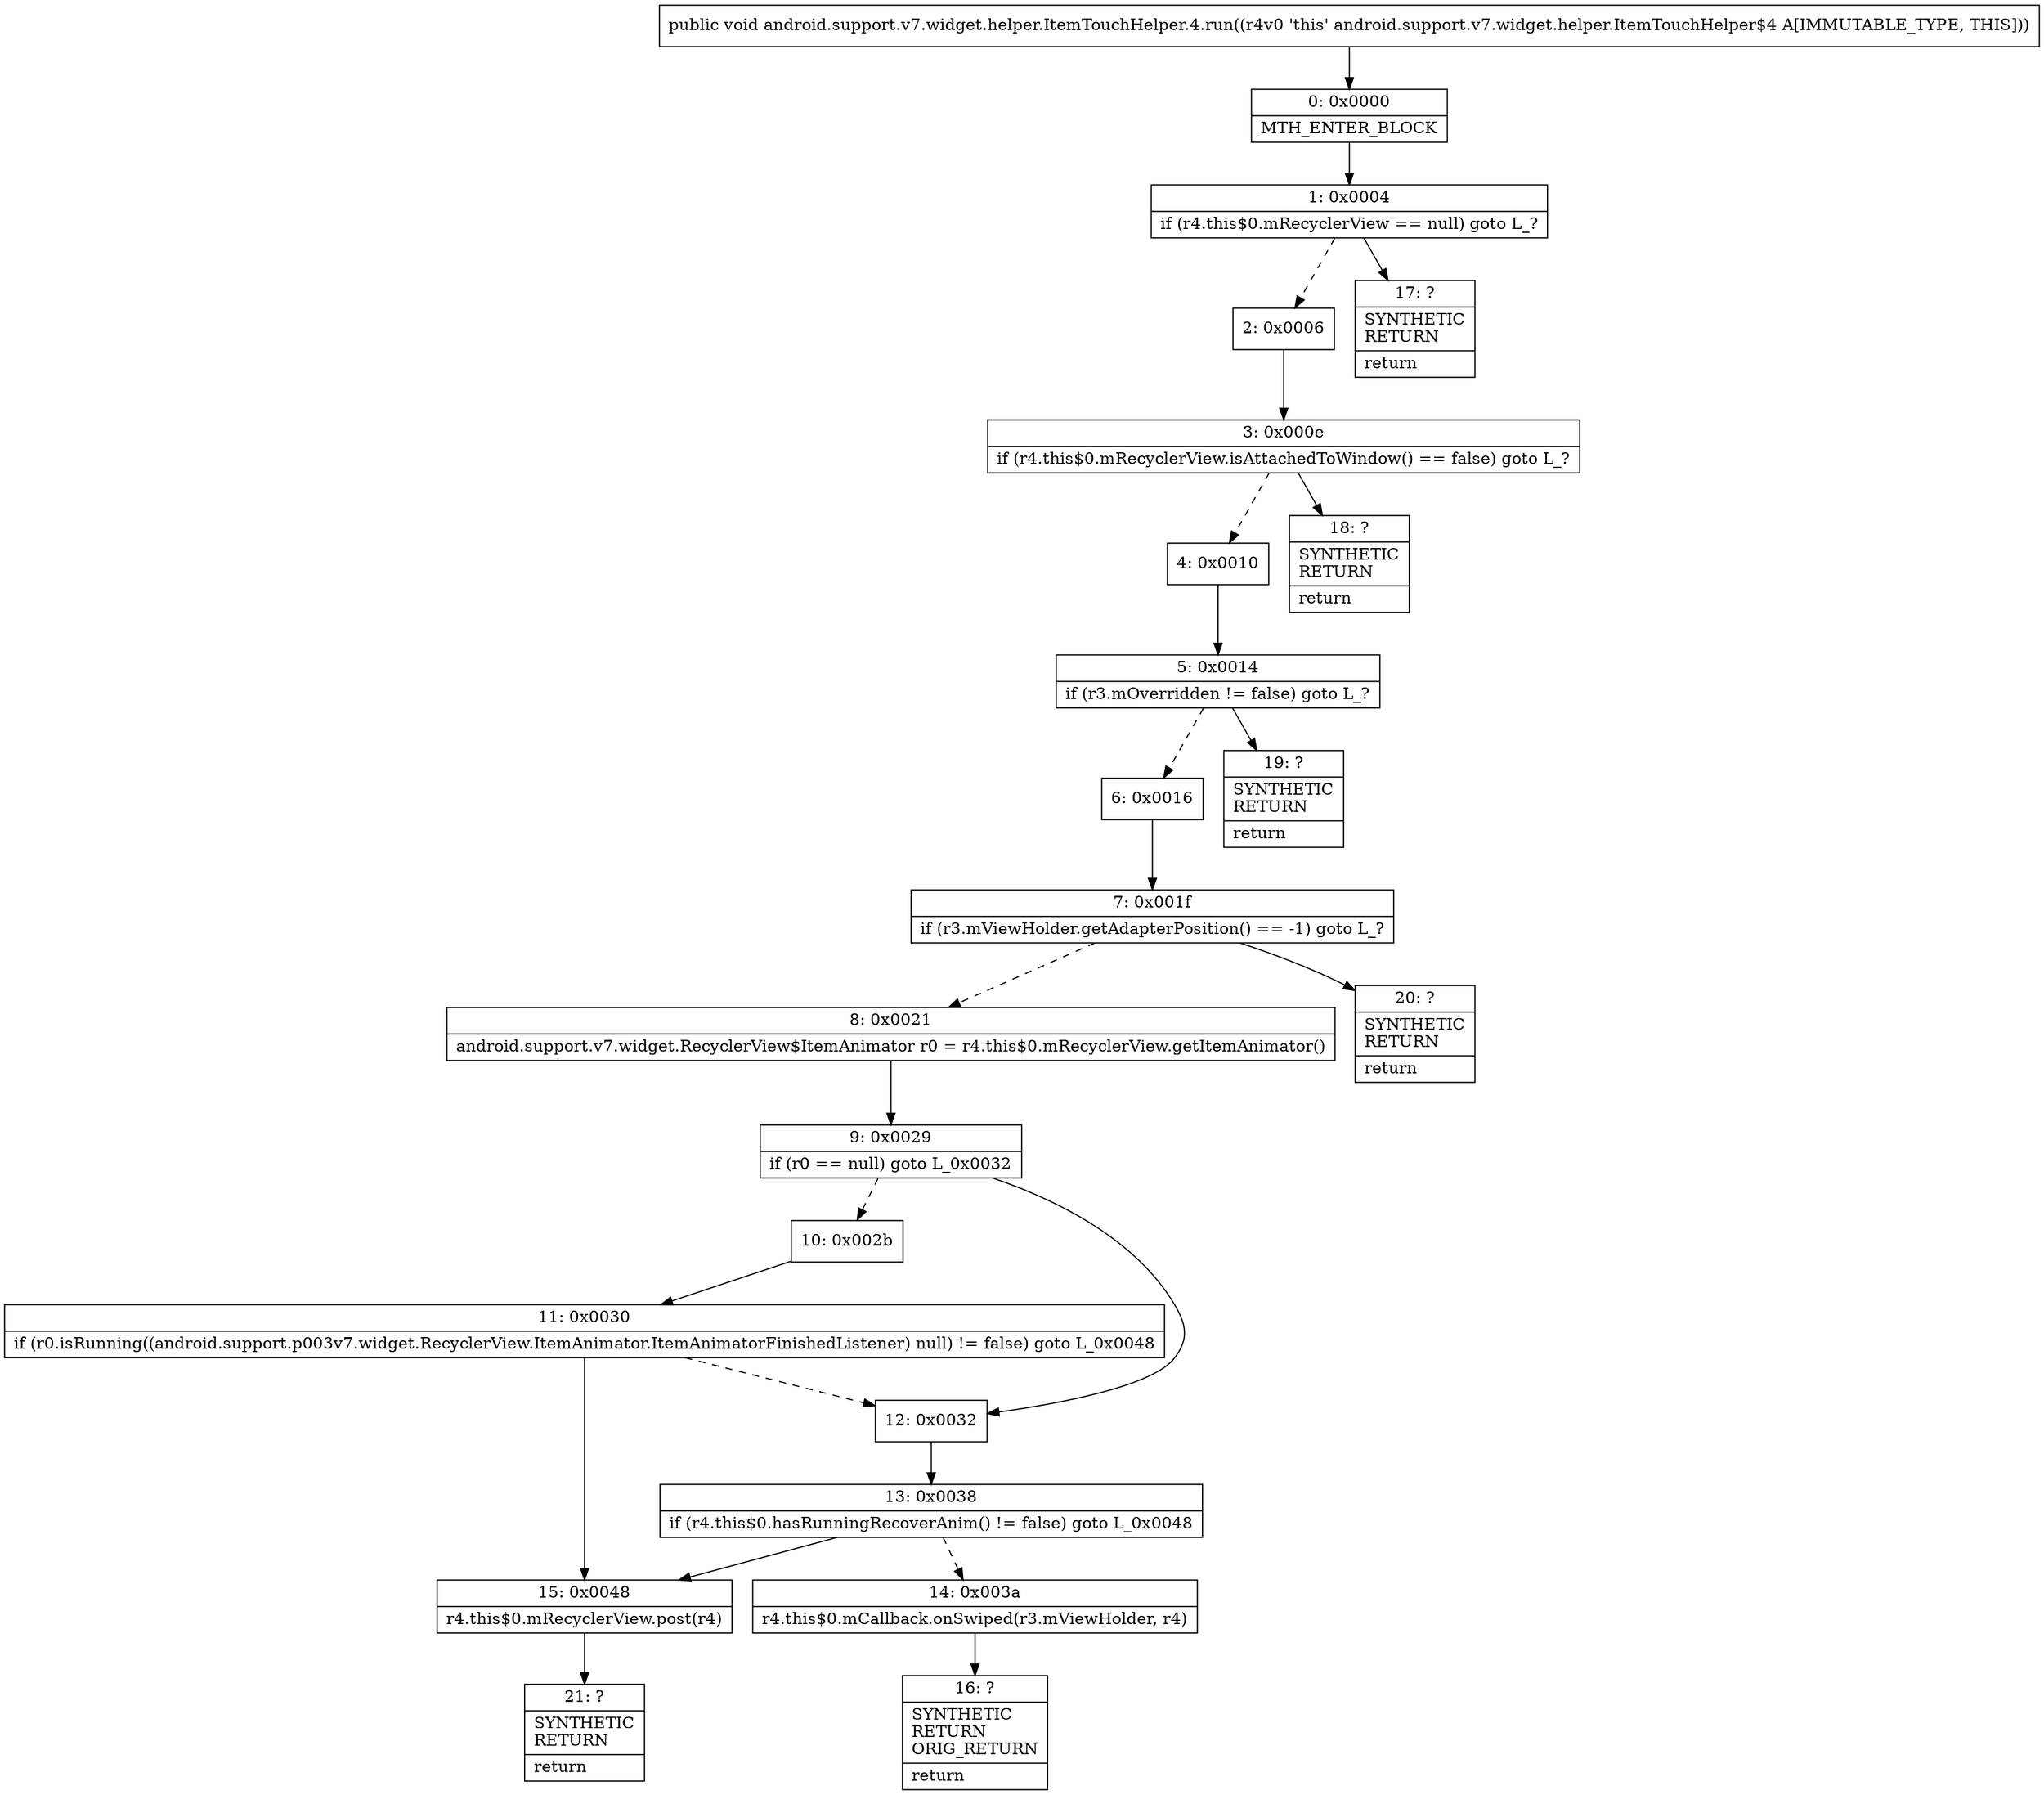 digraph "CFG forandroid.support.v7.widget.helper.ItemTouchHelper.4.run()V" {
Node_0 [shape=record,label="{0\:\ 0x0000|MTH_ENTER_BLOCK\l}"];
Node_1 [shape=record,label="{1\:\ 0x0004|if (r4.this$0.mRecyclerView == null) goto L_?\l}"];
Node_2 [shape=record,label="{2\:\ 0x0006}"];
Node_3 [shape=record,label="{3\:\ 0x000e|if (r4.this$0.mRecyclerView.isAttachedToWindow() == false) goto L_?\l}"];
Node_4 [shape=record,label="{4\:\ 0x0010}"];
Node_5 [shape=record,label="{5\:\ 0x0014|if (r3.mOverridden != false) goto L_?\l}"];
Node_6 [shape=record,label="{6\:\ 0x0016}"];
Node_7 [shape=record,label="{7\:\ 0x001f|if (r3.mViewHolder.getAdapterPosition() == \-1) goto L_?\l}"];
Node_8 [shape=record,label="{8\:\ 0x0021|android.support.v7.widget.RecyclerView$ItemAnimator r0 = r4.this$0.mRecyclerView.getItemAnimator()\l}"];
Node_9 [shape=record,label="{9\:\ 0x0029|if (r0 == null) goto L_0x0032\l}"];
Node_10 [shape=record,label="{10\:\ 0x002b}"];
Node_11 [shape=record,label="{11\:\ 0x0030|if (r0.isRunning((android.support.p003v7.widget.RecyclerView.ItemAnimator.ItemAnimatorFinishedListener) null) != false) goto L_0x0048\l}"];
Node_12 [shape=record,label="{12\:\ 0x0032}"];
Node_13 [shape=record,label="{13\:\ 0x0038|if (r4.this$0.hasRunningRecoverAnim() != false) goto L_0x0048\l}"];
Node_14 [shape=record,label="{14\:\ 0x003a|r4.this$0.mCallback.onSwiped(r3.mViewHolder, r4)\l}"];
Node_15 [shape=record,label="{15\:\ 0x0048|r4.this$0.mRecyclerView.post(r4)\l}"];
Node_16 [shape=record,label="{16\:\ ?|SYNTHETIC\lRETURN\lORIG_RETURN\l|return\l}"];
Node_17 [shape=record,label="{17\:\ ?|SYNTHETIC\lRETURN\l|return\l}"];
Node_18 [shape=record,label="{18\:\ ?|SYNTHETIC\lRETURN\l|return\l}"];
Node_19 [shape=record,label="{19\:\ ?|SYNTHETIC\lRETURN\l|return\l}"];
Node_20 [shape=record,label="{20\:\ ?|SYNTHETIC\lRETURN\l|return\l}"];
Node_21 [shape=record,label="{21\:\ ?|SYNTHETIC\lRETURN\l|return\l}"];
MethodNode[shape=record,label="{public void android.support.v7.widget.helper.ItemTouchHelper.4.run((r4v0 'this' android.support.v7.widget.helper.ItemTouchHelper$4 A[IMMUTABLE_TYPE, THIS])) }"];
MethodNode -> Node_0;
Node_0 -> Node_1;
Node_1 -> Node_2[style=dashed];
Node_1 -> Node_17;
Node_2 -> Node_3;
Node_3 -> Node_4[style=dashed];
Node_3 -> Node_18;
Node_4 -> Node_5;
Node_5 -> Node_6[style=dashed];
Node_5 -> Node_19;
Node_6 -> Node_7;
Node_7 -> Node_8[style=dashed];
Node_7 -> Node_20;
Node_8 -> Node_9;
Node_9 -> Node_10[style=dashed];
Node_9 -> Node_12;
Node_10 -> Node_11;
Node_11 -> Node_12[style=dashed];
Node_11 -> Node_15;
Node_12 -> Node_13;
Node_13 -> Node_14[style=dashed];
Node_13 -> Node_15;
Node_14 -> Node_16;
Node_15 -> Node_21;
}

